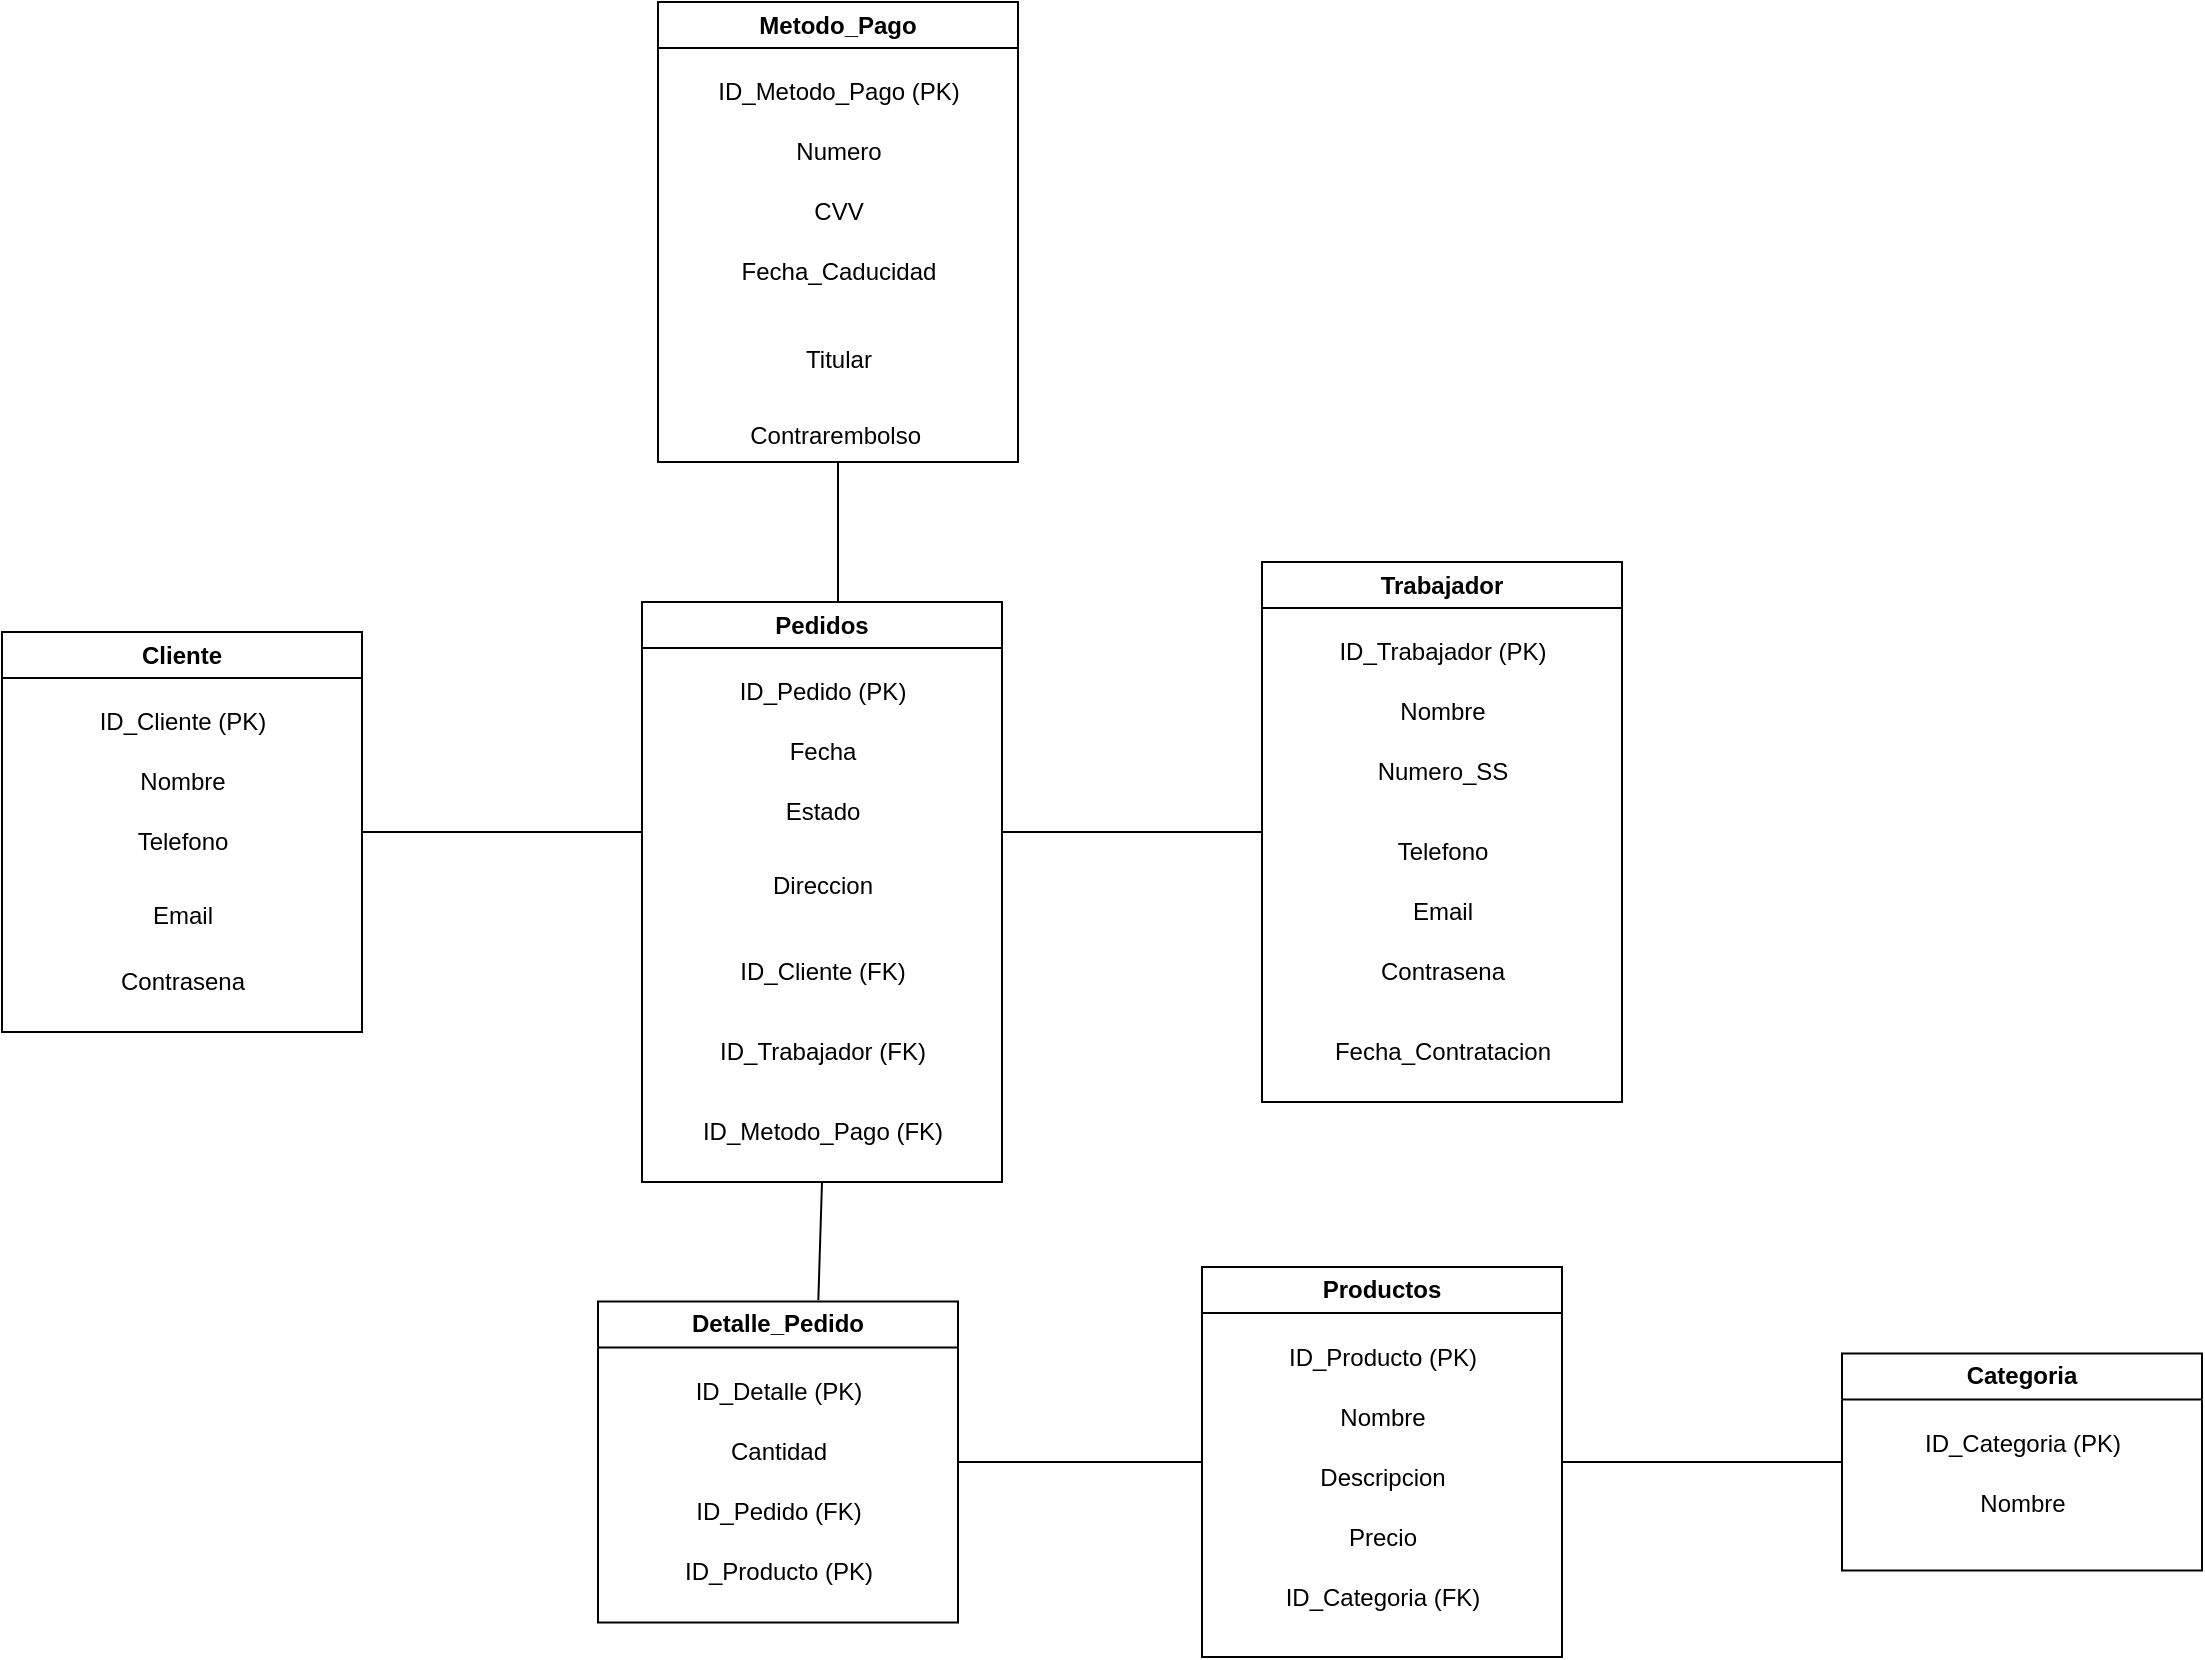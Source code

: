<mxfile version="24.3.1" type="device">
  <diagram name="Page-1" id="hHw1wzZmSoQQ5b5QwbxU">
    <mxGraphModel dx="1687" dy="936" grid="1" gridSize="10" guides="1" tooltips="1" connect="1" arrows="1" fold="1" page="1" pageScale="1" pageWidth="850" pageHeight="1100" math="0" shadow="0">
      <root>
        <mxCell id="0" />
        <mxCell id="1" parent="0" />
        <mxCell id="6y43UWj3toeOaIN4cg_Z-1" value="Cliente" style="swimlane;whiteSpace=wrap;html=1;movable=1;resizable=1;rotatable=1;deletable=1;editable=1;locked=0;connectable=1;" parent="1" vertex="1">
          <mxGeometry x="190" y="465" width="180" height="200" as="geometry" />
        </mxCell>
        <mxCell id="6y43UWj3toeOaIN4cg_Z-2" value="ID_Cliente (PK)" style="text;html=1;align=center;verticalAlign=middle;resizable=0;points=[];autosize=1;strokeColor=none;fillColor=none;" parent="6y43UWj3toeOaIN4cg_Z-1" vertex="1">
          <mxGeometry x="35" y="30" width="110" height="30" as="geometry" />
        </mxCell>
        <mxCell id="6y43UWj3toeOaIN4cg_Z-3" value="Nombre" style="text;html=1;align=center;verticalAlign=middle;resizable=0;points=[];autosize=1;strokeColor=none;fillColor=none;" parent="6y43UWj3toeOaIN4cg_Z-1" vertex="1">
          <mxGeometry x="55" y="60" width="70" height="30" as="geometry" />
        </mxCell>
        <mxCell id="6y43UWj3toeOaIN4cg_Z-5" value="Telefono" style="text;html=1;align=center;verticalAlign=middle;resizable=0;points=[];autosize=1;strokeColor=none;fillColor=none;" parent="6y43UWj3toeOaIN4cg_Z-1" vertex="1">
          <mxGeometry x="55" y="90" width="70" height="30" as="geometry" />
        </mxCell>
        <mxCell id="6y43UWj3toeOaIN4cg_Z-6" value="Email" style="text;html=1;align=center;verticalAlign=middle;resizable=0;points=[];autosize=1;strokeColor=none;fillColor=none;" parent="6y43UWj3toeOaIN4cg_Z-1" vertex="1">
          <mxGeometry x="65" y="127" width="50" height="30" as="geometry" />
        </mxCell>
        <mxCell id="6y43UWj3toeOaIN4cg_Z-7" value="Contrasena" style="text;html=1;align=center;verticalAlign=middle;resizable=0;points=[];autosize=1;strokeColor=none;fillColor=none;" parent="6y43UWj3toeOaIN4cg_Z-1" vertex="1">
          <mxGeometry x="45" y="160" width="90" height="30" as="geometry" />
        </mxCell>
        <mxCell id="6y43UWj3toeOaIN4cg_Z-8" value="Pedidos" style="swimlane;whiteSpace=wrap;html=1;" parent="1" vertex="1">
          <mxGeometry x="510" y="450" width="180" height="290" as="geometry" />
        </mxCell>
        <mxCell id="6y43UWj3toeOaIN4cg_Z-9" value="ID_Pedido (PK)" style="text;html=1;align=center;verticalAlign=middle;resizable=0;points=[];autosize=1;strokeColor=none;fillColor=none;" parent="6y43UWj3toeOaIN4cg_Z-8" vertex="1">
          <mxGeometry x="35" y="30" width="110" height="30" as="geometry" />
        </mxCell>
        <mxCell id="6y43UWj3toeOaIN4cg_Z-10" value="Fecha" style="text;html=1;align=center;verticalAlign=middle;resizable=0;points=[];autosize=1;strokeColor=none;fillColor=none;" parent="6y43UWj3toeOaIN4cg_Z-8" vertex="1">
          <mxGeometry x="60" y="60" width="60" height="30" as="geometry" />
        </mxCell>
        <mxCell id="6y43UWj3toeOaIN4cg_Z-11" value="Estado" style="text;html=1;align=center;verticalAlign=middle;resizable=0;points=[];autosize=1;strokeColor=none;fillColor=none;" parent="6y43UWj3toeOaIN4cg_Z-8" vertex="1">
          <mxGeometry x="60" y="90" width="60" height="30" as="geometry" />
        </mxCell>
        <mxCell id="6y43UWj3toeOaIN4cg_Z-15" value="ID_Cliente (FK)" style="text;html=1;align=center;verticalAlign=middle;resizable=0;points=[];autosize=1;strokeColor=none;fillColor=none;" parent="6y43UWj3toeOaIN4cg_Z-8" vertex="1">
          <mxGeometry x="35" y="170" width="110" height="30" as="geometry" />
        </mxCell>
        <mxCell id="m9QhJa3I75lc1ZdL8t6L-31" value="Direccion" style="text;html=1;align=center;verticalAlign=middle;resizable=0;points=[];autosize=1;strokeColor=none;fillColor=none;" parent="6y43UWj3toeOaIN4cg_Z-8" vertex="1">
          <mxGeometry x="55" y="127" width="70" height="30" as="geometry" />
        </mxCell>
        <mxCell id="6y43UWj3toeOaIN4cg_Z-32" value="ID_Trabajador (FK)" style="text;html=1;align=center;verticalAlign=middle;resizable=0;points=[];autosize=1;strokeColor=none;fillColor=none;" parent="6y43UWj3toeOaIN4cg_Z-8" vertex="1">
          <mxGeometry x="25" y="210" width="130" height="30" as="geometry" />
        </mxCell>
        <mxCell id="m9QhJa3I75lc1ZdL8t6L-11" value="ID_Metodo_Pago (FK)" style="text;html=1;align=center;verticalAlign=middle;resizable=0;points=[];autosize=1;strokeColor=none;fillColor=none;" parent="6y43UWj3toeOaIN4cg_Z-8" vertex="1">
          <mxGeometry x="20" y="250" width="140" height="30" as="geometry" />
        </mxCell>
        <mxCell id="6y43UWj3toeOaIN4cg_Z-16" value="Productos" style="swimlane;whiteSpace=wrap;html=1;movable=1;resizable=1;rotatable=1;deletable=1;editable=1;locked=0;connectable=1;" parent="1" vertex="1">
          <mxGeometry x="790" y="782.5" width="180" height="195" as="geometry" />
        </mxCell>
        <mxCell id="6y43UWj3toeOaIN4cg_Z-17" value="ID_Producto (PK)" style="text;html=1;align=center;verticalAlign=middle;resizable=0;points=[];autosize=1;strokeColor=none;fillColor=none;" parent="6y43UWj3toeOaIN4cg_Z-16" vertex="1">
          <mxGeometry x="30" y="30" width="120" height="30" as="geometry" />
        </mxCell>
        <mxCell id="6y43UWj3toeOaIN4cg_Z-18" value="Nombre" style="text;html=1;align=center;verticalAlign=middle;resizable=0;points=[];autosize=1;strokeColor=none;fillColor=none;" parent="6y43UWj3toeOaIN4cg_Z-16" vertex="1">
          <mxGeometry x="55" y="60" width="70" height="30" as="geometry" />
        </mxCell>
        <mxCell id="6y43UWj3toeOaIN4cg_Z-19" value="Descripcion" style="text;html=1;align=center;verticalAlign=middle;resizable=0;points=[];autosize=1;strokeColor=none;fillColor=none;" parent="6y43UWj3toeOaIN4cg_Z-16" vertex="1">
          <mxGeometry x="45" y="90" width="90" height="30" as="geometry" />
        </mxCell>
        <mxCell id="6y43UWj3toeOaIN4cg_Z-20" value="Precio" style="text;html=1;align=center;verticalAlign=middle;resizable=0;points=[];autosize=1;strokeColor=none;fillColor=none;" parent="6y43UWj3toeOaIN4cg_Z-16" vertex="1">
          <mxGeometry x="60" y="120" width="60" height="30" as="geometry" />
        </mxCell>
        <mxCell id="m9QhJa3I75lc1ZdL8t6L-27" value="ID_Categoria (FK)" style="text;html=1;align=center;verticalAlign=middle;resizable=0;points=[];autosize=1;strokeColor=none;fillColor=none;" parent="6y43UWj3toeOaIN4cg_Z-16" vertex="1">
          <mxGeometry x="30" y="150" width="120" height="30" as="geometry" />
        </mxCell>
        <mxCell id="6y43UWj3toeOaIN4cg_Z-23" value="Detalle_Pedido" style="swimlane;whiteSpace=wrap;html=1;movable=1;resizable=1;rotatable=1;deletable=1;editable=1;locked=0;connectable=1;" parent="1" vertex="1">
          <mxGeometry x="488" y="799.69" width="180" height="160.62" as="geometry" />
        </mxCell>
        <mxCell id="6y43UWj3toeOaIN4cg_Z-24" value="ID_Detalle (PK)" style="text;html=1;align=center;verticalAlign=middle;resizable=0;points=[];autosize=1;strokeColor=none;fillColor=none;" parent="6y43UWj3toeOaIN4cg_Z-23" vertex="1">
          <mxGeometry x="35" y="30" width="110" height="30" as="geometry" />
        </mxCell>
        <mxCell id="6y43UWj3toeOaIN4cg_Z-25" value="Cantidad" style="text;html=1;align=center;verticalAlign=middle;resizable=0;points=[];autosize=1;strokeColor=none;fillColor=none;" parent="6y43UWj3toeOaIN4cg_Z-23" vertex="1">
          <mxGeometry x="55" y="60" width="70" height="30" as="geometry" />
        </mxCell>
        <mxCell id="6y43UWj3toeOaIN4cg_Z-26" value="ID_Pedido (FK)" style="text;html=1;align=center;verticalAlign=middle;resizable=0;points=[];autosize=1;strokeColor=none;fillColor=none;" parent="6y43UWj3toeOaIN4cg_Z-23" vertex="1">
          <mxGeometry x="35" y="90" width="110" height="30" as="geometry" />
        </mxCell>
        <mxCell id="9Q2CiwRjqtiN7n4ZBBdP-1" value="ID_Producto (PK)" style="text;html=1;align=center;verticalAlign=middle;resizable=0;points=[];autosize=1;strokeColor=none;fillColor=none;" vertex="1" parent="6y43UWj3toeOaIN4cg_Z-23">
          <mxGeometry x="30" y="120" width="120" height="30" as="geometry" />
        </mxCell>
        <mxCell id="6y43UWj3toeOaIN4cg_Z-28" value="Trabajador" style="swimlane;whiteSpace=wrap;html=1;movable=1;resizable=1;rotatable=1;deletable=1;editable=1;locked=0;connectable=1;" parent="1" vertex="1">
          <mxGeometry x="820" y="430" width="180" height="270" as="geometry" />
        </mxCell>
        <mxCell id="6y43UWj3toeOaIN4cg_Z-29" value="ID_Trabajador (PK)" style="text;html=1;align=center;verticalAlign=middle;resizable=0;points=[];autosize=1;strokeColor=none;fillColor=none;" parent="6y43UWj3toeOaIN4cg_Z-28" vertex="1">
          <mxGeometry x="25" y="30" width="130" height="30" as="geometry" />
        </mxCell>
        <mxCell id="6y43UWj3toeOaIN4cg_Z-30" value="Nombre" style="text;html=1;align=center;verticalAlign=middle;resizable=0;points=[];autosize=1;strokeColor=none;fillColor=none;" parent="6y43UWj3toeOaIN4cg_Z-28" vertex="1">
          <mxGeometry x="55" y="60" width="70" height="30" as="geometry" />
        </mxCell>
        <mxCell id="m9QhJa3I75lc1ZdL8t6L-12" value="Numero_SS" style="text;html=1;align=center;verticalAlign=middle;resizable=0;points=[];autosize=1;strokeColor=none;fillColor=none;" parent="6y43UWj3toeOaIN4cg_Z-28" vertex="1">
          <mxGeometry x="45" y="90" width="90" height="30" as="geometry" />
        </mxCell>
        <mxCell id="m9QhJa3I75lc1ZdL8t6L-15" value="Telefono" style="text;html=1;align=center;verticalAlign=middle;resizable=0;points=[];autosize=1;strokeColor=none;fillColor=none;" parent="6y43UWj3toeOaIN4cg_Z-28" vertex="1">
          <mxGeometry x="55" y="130" width="70" height="30" as="geometry" />
        </mxCell>
        <mxCell id="m9QhJa3I75lc1ZdL8t6L-14" value="Email" style="text;html=1;align=center;verticalAlign=middle;resizable=0;points=[];autosize=1;strokeColor=none;fillColor=none;" parent="6y43UWj3toeOaIN4cg_Z-28" vertex="1">
          <mxGeometry x="65" y="160" width="50" height="30" as="geometry" />
        </mxCell>
        <mxCell id="m9QhJa3I75lc1ZdL8t6L-16" value="Contrasena" style="text;html=1;align=center;verticalAlign=middle;resizable=0;points=[];autosize=1;strokeColor=none;fillColor=none;" parent="6y43UWj3toeOaIN4cg_Z-28" vertex="1">
          <mxGeometry x="45" y="190" width="90" height="30" as="geometry" />
        </mxCell>
        <mxCell id="m9QhJa3I75lc1ZdL8t6L-26" value="Fecha_Contratacion" style="text;html=1;align=center;verticalAlign=middle;resizable=0;points=[];autosize=1;strokeColor=none;fillColor=none;" parent="6y43UWj3toeOaIN4cg_Z-28" vertex="1">
          <mxGeometry x="25" y="230" width="130" height="30" as="geometry" />
        </mxCell>
        <mxCell id="6y43UWj3toeOaIN4cg_Z-36" value="" style="endArrow=none;html=1;rounded=0;exitX=1;exitY=0.5;exitDx=0;exitDy=0;" parent="1" source="6y43UWj3toeOaIN4cg_Z-1" edge="1">
          <mxGeometry width="50" height="50" relative="1" as="geometry">
            <mxPoint x="470" y="630" as="sourcePoint" />
            <mxPoint x="510" y="565" as="targetPoint" />
          </mxGeometry>
        </mxCell>
        <mxCell id="6y43UWj3toeOaIN4cg_Z-37" value="" style="endArrow=none;html=1;rounded=0;entryX=0;entryY=0.5;entryDx=0;entryDy=0;" parent="1" target="6y43UWj3toeOaIN4cg_Z-28" edge="1">
          <mxGeometry width="50" height="50" relative="1" as="geometry">
            <mxPoint x="690" y="565" as="sourcePoint" />
            <mxPoint x="490" y="660" as="targetPoint" />
          </mxGeometry>
        </mxCell>
        <mxCell id="6y43UWj3toeOaIN4cg_Z-39" value="" style="endArrow=none;html=1;rounded=0;entryX=0;entryY=0.5;entryDx=0;entryDy=0;exitX=1;exitY=0.5;exitDx=0;exitDy=0;" parent="1" source="6y43UWj3toeOaIN4cg_Z-23" target="6y43UWj3toeOaIN4cg_Z-16" edge="1">
          <mxGeometry width="50" height="50" relative="1" as="geometry">
            <mxPoint x="440" y="770" as="sourcePoint" />
            <mxPoint x="490" y="720" as="targetPoint" />
          </mxGeometry>
        </mxCell>
        <mxCell id="m9QhJa3I75lc1ZdL8t6L-3" value="Metodo_Pago" style="swimlane;whiteSpace=wrap;html=1;movable=1;resizable=1;rotatable=1;deletable=1;editable=1;locked=0;connectable=1;" parent="1" vertex="1">
          <mxGeometry x="518" y="150" width="180" height="230" as="geometry" />
        </mxCell>
        <mxCell id="m9QhJa3I75lc1ZdL8t6L-4" value="ID_Metodo_Pago (PK)" style="text;html=1;align=center;verticalAlign=middle;resizable=0;points=[];autosize=1;strokeColor=none;fillColor=none;" parent="m9QhJa3I75lc1ZdL8t6L-3" vertex="1">
          <mxGeometry x="20" y="30" width="140" height="30" as="geometry" />
        </mxCell>
        <mxCell id="m9QhJa3I75lc1ZdL8t6L-5" value="Numero" style="text;html=1;align=center;verticalAlign=middle;resizable=0;points=[];autosize=1;strokeColor=none;fillColor=none;" parent="m9QhJa3I75lc1ZdL8t6L-3" vertex="1">
          <mxGeometry x="55" y="60" width="70" height="30" as="geometry" />
        </mxCell>
        <mxCell id="m9QhJa3I75lc1ZdL8t6L-6" value="CVV" style="text;html=1;align=center;verticalAlign=middle;resizable=0;points=[];autosize=1;strokeColor=none;fillColor=none;" parent="m9QhJa3I75lc1ZdL8t6L-3" vertex="1">
          <mxGeometry x="65" y="90" width="50" height="30" as="geometry" />
        </mxCell>
        <mxCell id="m9QhJa3I75lc1ZdL8t6L-7" value="Fecha_Caducidad" style="text;html=1;align=center;verticalAlign=middle;resizable=0;points=[];autosize=1;strokeColor=none;fillColor=none;" parent="m9QhJa3I75lc1ZdL8t6L-3" vertex="1">
          <mxGeometry x="30" y="120" width="120" height="30" as="geometry" />
        </mxCell>
        <mxCell id="m9QhJa3I75lc1ZdL8t6L-8" value="Contrarembolso&amp;nbsp;" style="text;html=1;align=center;verticalAlign=middle;resizable=0;points=[];autosize=1;strokeColor=none;fillColor=none;" parent="m9QhJa3I75lc1ZdL8t6L-3" vertex="1">
          <mxGeometry x="35" y="202" width="110" height="30" as="geometry" />
        </mxCell>
        <mxCell id="9Q2CiwRjqtiN7n4ZBBdP-2" value="Titular" style="text;html=1;align=center;verticalAlign=middle;resizable=0;points=[];autosize=1;strokeColor=none;fillColor=none;" vertex="1" parent="m9QhJa3I75lc1ZdL8t6L-3">
          <mxGeometry x="60" y="164" width="60" height="30" as="geometry" />
        </mxCell>
        <mxCell id="m9QhJa3I75lc1ZdL8t6L-10" value="" style="endArrow=none;html=1;rounded=0;entryX=0.5;entryY=1;entryDx=0;entryDy=0;" parent="1" target="m9QhJa3I75lc1ZdL8t6L-3" edge="1">
          <mxGeometry width="50" height="50" relative="1" as="geometry">
            <mxPoint x="608" y="450" as="sourcePoint" />
            <mxPoint x="790" y="490" as="targetPoint" />
          </mxGeometry>
        </mxCell>
        <mxCell id="m9QhJa3I75lc1ZdL8t6L-17" value="Categoria" style="swimlane;whiteSpace=wrap;html=1;movable=1;resizable=1;rotatable=1;deletable=1;editable=1;locked=0;connectable=1;" parent="1" vertex="1">
          <mxGeometry x="1110" y="825.78" width="180" height="108.44" as="geometry" />
        </mxCell>
        <mxCell id="m9QhJa3I75lc1ZdL8t6L-18" value="ID_Categoria (PK)" style="text;html=1;align=center;verticalAlign=middle;resizable=0;points=[];autosize=1;strokeColor=none;fillColor=none;" parent="m9QhJa3I75lc1ZdL8t6L-17" vertex="1">
          <mxGeometry x="30" y="30" width="120" height="30" as="geometry" />
        </mxCell>
        <mxCell id="m9QhJa3I75lc1ZdL8t6L-19" value="Nombre" style="text;html=1;align=center;verticalAlign=middle;resizable=0;points=[];autosize=1;strokeColor=none;fillColor=none;" parent="m9QhJa3I75lc1ZdL8t6L-17" vertex="1">
          <mxGeometry x="55" y="60" width="70" height="30" as="geometry" />
        </mxCell>
        <mxCell id="m9QhJa3I75lc1ZdL8t6L-22" value="" style="endArrow=none;html=1;rounded=0;entryX=0;entryY=0.5;entryDx=0;entryDy=0;exitX=1;exitY=0.5;exitDx=0;exitDy=0;" parent="1" source="6y43UWj3toeOaIN4cg_Z-16" target="m9QhJa3I75lc1ZdL8t6L-17" edge="1">
          <mxGeometry width="50" height="50" relative="1" as="geometry">
            <mxPoint x="680" y="820" as="sourcePoint" />
            <mxPoint x="730" y="770" as="targetPoint" />
          </mxGeometry>
        </mxCell>
        <mxCell id="m9QhJa3I75lc1ZdL8t6L-34" value="" style="endArrow=none;html=1;rounded=0;exitX=0.612;exitY=-0.004;exitDx=0;exitDy=0;exitPerimeter=0;" parent="1" source="6y43UWj3toeOaIN4cg_Z-23" edge="1">
          <mxGeometry width="50" height="50" relative="1" as="geometry">
            <mxPoint x="700" y="790" as="sourcePoint" />
            <mxPoint x="600" y="740" as="targetPoint" />
          </mxGeometry>
        </mxCell>
      </root>
    </mxGraphModel>
  </diagram>
</mxfile>
